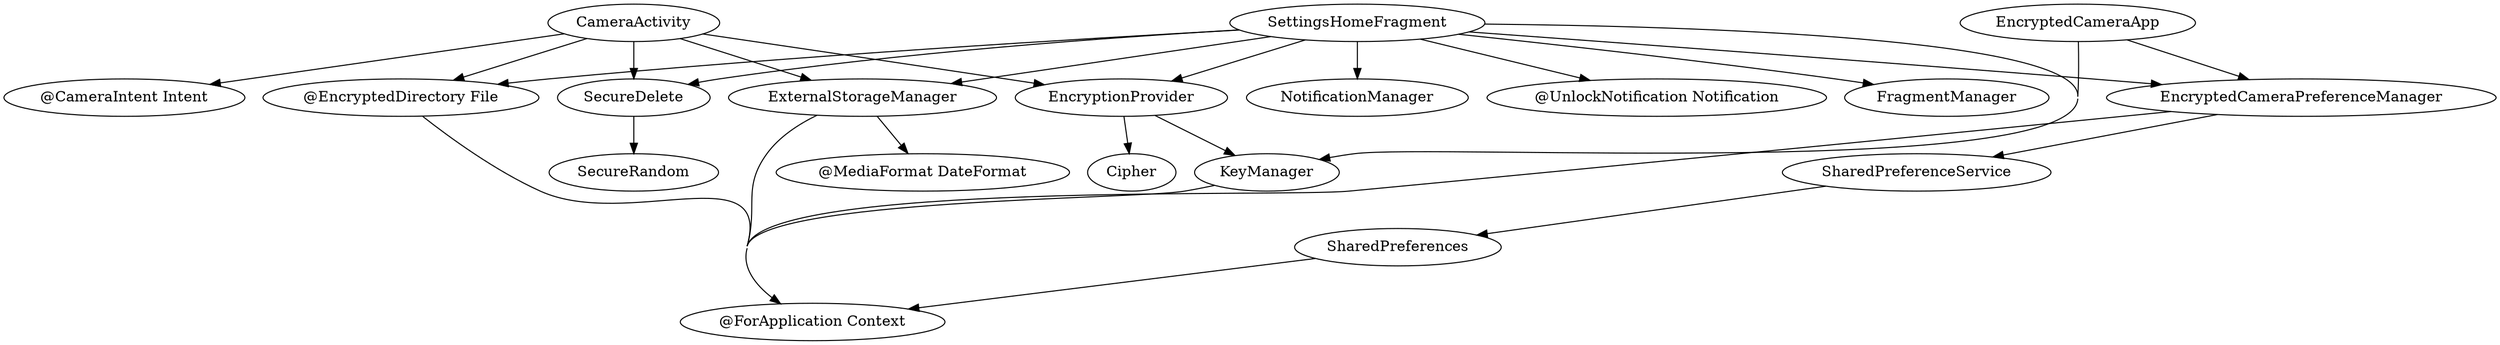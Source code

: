 digraph G1 {
  concentrate = true;
  n2 [label="@EncryptedDirectory File"];
  n3 [label="@ForApplication Context"];
  n2 -> n3;
  CameraActivity -> n2;
  CameraActivity -> EncryptionProvider;
  CameraActivity -> ExternalStorageManager;
  CameraActivity -> SecureDelete;
  n4 [label="@CameraIntent Intent"];
  CameraActivity -> n4;
  EncryptedCameraApp -> KeyManager;
  EncryptedCameraApp -> EncryptedCameraPreferenceManager;
  EncryptedCameraPreferenceManager -> n3;
  EncryptedCameraPreferenceManager -> SharedPreferenceService;
  EncryptionProvider -> KeyManager;
  EncryptionProvider -> Cipher;
  ExternalStorageManager -> n3;
  n5 [label="@MediaFormat DateFormat"];
  ExternalStorageManager -> n5;
  KeyManager -> n3;
  SecureDelete -> SecureRandom;
  SettingsHomeFragment -> n2;
  n6 [label="@UnlockNotification Notification"];
  SettingsHomeFragment -> n6;
  SettingsHomeFragment -> FragmentManager;
  SettingsHomeFragment -> NotificationManager;
  SettingsHomeFragment -> EncryptionProvider;
  SettingsHomeFragment -> KeyManager;
  SettingsHomeFragment -> ExternalStorageManager;
  SettingsHomeFragment -> SecureDelete;
  SettingsHomeFragment -> EncryptedCameraPreferenceManager;
  SharedPreferenceService -> SharedPreferences;
  SharedPreferences -> n3;
}
